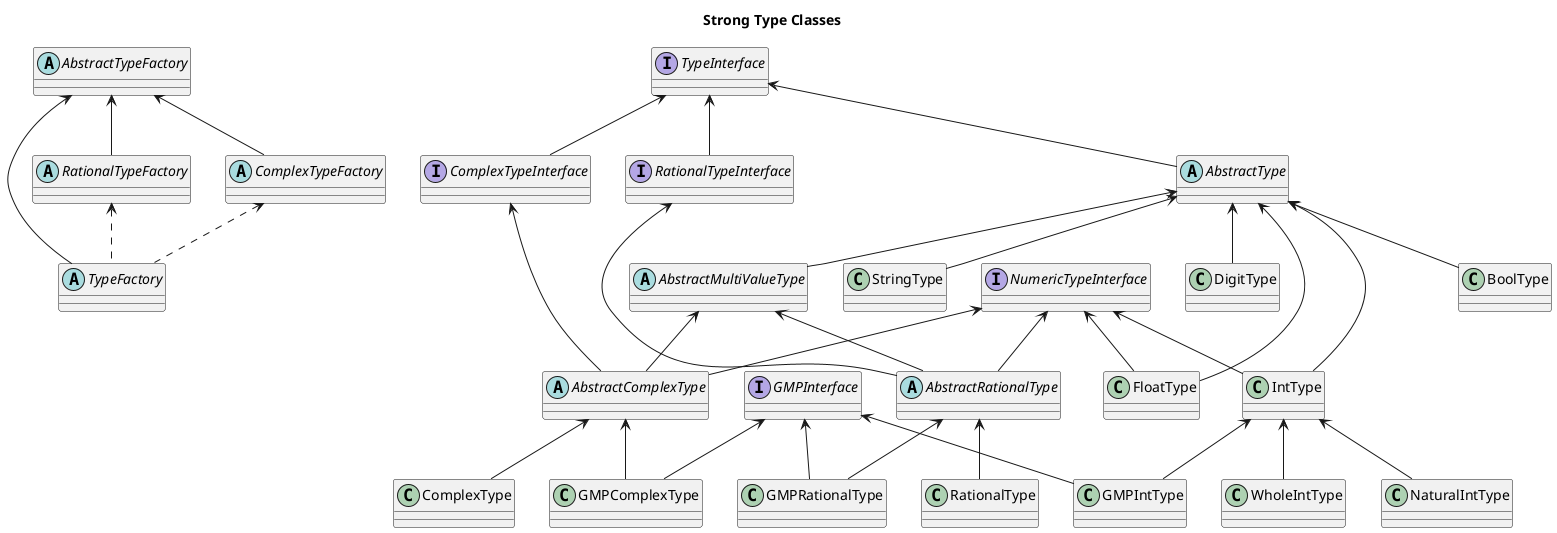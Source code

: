 @startuml
title Strong Type Classes

abstract class AbstractTypeFactory

abstract class TypeFactory

abstract class RationalTypeFactory

abstract class ComplexTypeFactory

interface ComplexTypeInterface

interface GMPInterface

interface NumericTypeInterface

interface RationalTypeInterface

interface TypeInterface

abstract class AbstractType

abstract class AbstractMultiValueType

abstract class AbstractRationalType

abstract class AbstractComplexType

class BoolType

class StringType

class IntType

class NaturalIntType

class WholeIntType

class FloatType

class DigitType

class GMPIntType

class RationalType

class GMPRationalType

class ComplexType

class GMPComplexType

AbstractTypeFactory <-- TypeFactory
AbstractTypeFactory <-- RationalTypeFactory
AbstractTypeFactory <-- ComplexTypeFactory
RationalTypeFactory <.. TypeFactory
ComplexTypeFactory <.. TypeFactory

TypeInterface <-- AbstractType
TypeInterface <-- ComplexTypeInterface
TypeInterface <-- RationalTypeInterface
AbstractType <-- AbstractMultiValueType
AbstractType <-- BoolType
AbstractType <-- StringType
AbstractType <-- DigitType
AbstractType <-- IntType
NumericTypeInterface <-- IntType
IntType <-- NaturalIntType
IntType <-- WholeIntType
IntType <-- GMPIntType
AbstractType <-- FloatType
NumericTypeInterface <-- FloatType
GMPInterface <-- GMPIntType
RationalTypeInterface <-- AbstractRationalType
NumericTypeInterface <-- AbstractRationalType
AbstractMultiValueType <-- AbstractRationalType
AbstractRationalType <-- RationalType
AbstractRationalType <-- GMPRationalType
GMPInterface <-- GMPRationalType
AbstractMultiValueType <-- AbstractComplexType
ComplexTypeInterface <-- AbstractComplexType
NumericTypeInterface <-- AbstractComplexType
AbstractComplexType <-- ComplexType
AbstractComplexType <-- GMPComplexType
GMPInterface <-- GMPComplexType
@enduml